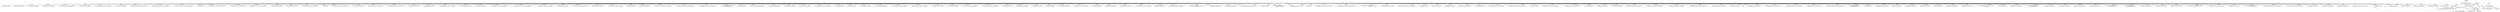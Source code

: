 digraph "0_ImageMagick_859084b4fd966ac007965c3d85caabccd8aee9b4@API" {
"1000157" [label="(Call,assert(image != (Image *) NULL))"];
"1000158" [label="(Call,image != (Image *) NULL)"];
"1000117" [label="(MethodParameterIn,Image *image)"];
"1000160" [label="(Call,(Image *) NULL)"];
"1000148" [label="(Call,(const ImageInfo *) NULL)"];
"1000224" [label="(Call,TransformImageColorspace(image,sRGBColorspace))"];
"1001267" [label="(Call,WriteBlobMSBShort(image,(unsigned short) bounds.bottom))"];
"1000668" [label="(Call,WriteBlobMSBShort(image,(unsigned short) frame_rectangle.left))"];
"1001258" [label="(Call,WriteBlobMSBShort(image,(unsigned short) bounds.left))"];
"1000597" [label="(Call,WriteBlobMSBShort(image,(unsigned short) size_rectangle.bottom))"];
"1000722" [label="(Call,WriteBlobMSBShort(image,(unsigned short)\n        (GetStringInfoLength(profile)+4)))"];
"1000745" [label="(Call,GetImageProfile(image,\"icc\"))"];
"1000118" [label="(Block,)"];
"1000810" [label="(Call,WriteBlobMSBShort(image,PictCropRegionOp))"];
"1001052" [label="(Call,WriteBlobMSBShort(image,0x0000))"];
"1000959" [label="(Call,WriteBlobMSBLong(image,0x00000000UL))"];
"1000166" [label="(Identifier,image)"];
"1000642" [label="(Call,WriteBlobMSBShort(image,0x0000))"];
"1000757" [label="(Call,WriteBlobMSBShort(image,0xa1))"];
"1000630" [label="(Call,WriteBlobMSBLong(image,0xFFFE0000UL))"];
"1001144" [label="(Call,WriteBlobMSBLong(image,0x87AC0001UL))"];
"1001697" [label="(Call,EncodeImage(image,scanline,(size_t) (row_bytes & 0x7FFF),\n            packed_scanline))"];
"1000815" [label="(Call,WriteBlobMSBShort(image,0xa))"];
"1001057" [label="(Call,WriteBlobMSBLong(image,0x00000000UL))"];
"1001462" [label="(Call,WriteBlobMSBShort(image,ScaleQuantumToShort(\n          image->colormap[i].green)))"];
"1000615" [label="(Call,WriteBlobMSBShort(image,PictVersion))"];
"1000805" [label="(Call,WriteBlobMSBLong(image,0x00000002UL))"];
"1001149" [label="(Call,WriteBlobMSBLong(image,0x0B466F74UL))"];
"1000201" [label="(Call,OpenBlob(image_info,image,WriteBinaryBlobMode,&image->exception))"];
"1001082" [label="(Call,WriteBlobMSBLong(image,0x00016170UL))"];
"1001450" [label="(Call,WriteBlobMSBShort(image,ScaleQuantumToShort(\n          image->colormap[i].red)))"];
"1000782" [label="(Call,WriteBlob(image,GetStringInfoLength(profile),\n        GetStringInfoDatum(profile)))"];
"1000974" [label="(Call,WriteBlobMSBLong(image,0x00010000UL))"];
"1001228" [label="(Call,WriteBlobMSBShort(image,PictPixmapOp))"];
"1000994" [label="(Call,WriteBlobMSBLong(image,0x40000000UL))"];
"1001654" [label="(Call,SetImageProgress(image,SaveImageTag,(MagickOffsetType) y,\n            image->rows))"];
"1001303" [label="(Call,WriteBlobMSBLong(image,(unsigned int) pixmap.pack_size))"];
"1001014" [label="(Call,WriteBlobMSBLong(image,0x00400000UL))"];
"1001474" [label="(Call,WriteBlobMSBShort(image,ScaleQuantumToShort(\n          image->colormap[i].blue)))"];
"1001549" [label="(Call,WriteBlobMSBShort(image,(unsigned short) destination_rectangle.right))"];
"1001756" [label="(Call,GetVirtualPixels(image,0,y,image->columns,1,&image->exception))"];
"1001221" [label="(Call,WriteBlobMSBShort(image,PictPICTOp))"];
"1000935" [label="(Call,WriteBlobMSBShort(image,PictJPEGOp))"];
"1000984" [label="(Call,WriteBlobMSBLong(image,0x00000000UL))"];
"1001102" [label="(Call,WriteBlobMSBShort(image,(unsigned short) image->columns))"];
"1000700" [label="(Call,GetImageProfile(image,\"iptc\"))"];
"1000732" [label="(Call,WriteBlobString(image,\"8BIM\"))"];
"1001935" [label="(Call,SeekBlob(image,512,SEEK_SET))"];
"1000969" [label="(Call,WriteBlobMSBLong(image,0x00000000UL))"];
"1001019" [label="(Call,WriteBlobMSBShort(image,0x0000))"];
"1001921" [label="(Call,WriteBlobByte(image,'\0'))"];
"1000885" [label="(Call,CloseBlob(image))"];
"1001097" [label="(Call,WriteBlobMSBShort(image,768))"];
"1000568" [label="(Call,WriteBlob(image,PictInfoSize,buffer))"];
"1001179" [label="(Call,WriteBlobMSBLong(image,0x00000000UL))"];
"1001443" [label="(Call,WriteBlobMSBShort(image,(unsigned short) i))"];
"1001376" [label="(Call,WriteBlobMSBLong(image,(unsigned int) pixmap.plane_bytes))"];
"1001004" [label="(Call,WriteBlobMSBLong(image,0x00000000UL))"];
"1000829" [label="(Call,WriteBlobMSBShort(image,(unsigned short) crop_rectangle.left))"];
"1000625" [label="(Call,WriteBlobMSBShort(image,PictInfoOp))"];
"1001326" [label="(Call,WriteBlobMSBShort(image,(unsigned short) (y_resolution+0.5)))"];
"1001531" [label="(Call,WriteBlobMSBShort(image,(unsigned short) destination_rectangle.left))"];
"1001358" [label="(Call,WriteBlobMSBShort(image,(unsigned short) pixmap.component_count))"];
"1000159" [label="(Identifier,image)"];
"1001206" [label="(Call,WriteBlobByte(image,'\0'))"];
"1000677" [label="(Call,WriteBlobMSBShort(image,(unsigned short) frame_rectangle.bottom))"];
"1001249" [label="(Call,WriteBlobMSBShort(image,(unsigned short) bounds.top))"];
"1000162" [label="(Identifier,NULL)"];
"1001486" [label="(Call,WriteBlobMSBShort(image,(unsigned short) source_rectangle.top))"];
"1000999" [label="(Call,WriteBlobMSBLong(image,0x00000000UL))"];
"1001062" [label="(Call,WriteBlobMSBLong(image,0x00566A70UL))"];
"1000157" [label="(Call,assert(image != (Image *) NULL))"];
"1000659" [label="(Call,WriteBlobMSBShort(image,(unsigned short) frame_rectangle.top))"];
"1001966" [label="(Call,CloseBlob(image))"];
"1000588" [label="(Call,WriteBlobMSBShort(image,(unsigned short) size_rectangle.left))"];
"1000954" [label="(Call,WriteBlobMSBLong(image,0x00010000UL))"];
"1001111" [label="(Call,WriteBlobMSBShort(image,(unsigned short) image->rows))"];
"1001418" [label="(Call,WriteBlobMSBShort(image,(unsigned short) (image->colors-1)))"];
"1000117" [label="(MethodParameterIn,Image *image)"];
"1000964" [label="(Call,WriteBlobMSBLong(image,0x00000000UL))"];
"1001009" [label="(Call,WriteBlobMSBLong(image,0x00000000UL))"];
"1000579" [label="(Call,WriteBlobMSBShort(image,(unsigned short) size_rectangle.top))"];
"1001174" [label="(Call,WriteBlobMSBLong(image,0x00000000UL))"];
"1001169" [label="(Call,WriteBlobMSBLong(image,0x00000000UL))"];
"1001495" [label="(Call,WriteBlobMSBShort(image,(unsigned short) source_rectangle.left))"];
"1001540" [label="(Call,WriteBlobMSBShort(image,(unsigned short) destination_rectangle.bottom))"];
"1001033" [label="(Call,WriteBlobMSBShort(image,(unsigned short) image->columns))"];
"1001159" [label="(Call,WriteBlobMSBLong(image,0x4A504547UL))"];
"1000148" [label="(Call,(const ImageInfo *) NULL)"];
"1000635" [label="(Call,WriteBlobMSBShort(image,(unsigned short) x_resolution))"];
"1001189" [label="(Call,WriteBlobMSBLong(image,0x0018FFFFUL))"];
"1001120" [label="(Call,WriteBlobMSBShort(image,(unsigned short) x_resolution))"];
"1001047" [label="(Call,WriteBlobMSBShort(image,768))"];
"1001072" [label="(Call,WriteBlobMSBLong(image,0x00000000UL))"];
"1000847" [label="(Call,WriteBlobMSBShort(image,(unsigned short) crop_rectangle.right))"];
"1001367" [label="(Call,WriteBlobMSBShort(image,(unsigned short) pixmap.component_size))"];
"1001349" [label="(Call,WriteBlobMSBShort(image,(unsigned short) pixmap.bits_per_pixel))"];
"1000737" [label="(Call,WriteBlob(image,GetStringInfoLength(profile),\n        GetStringInfoDatum(profile)))"];
"1001194" [label="(Call,WriteBlob(image,length,blob))"];
"1001132" [label="(Call,WriteBlobMSBShort(image,(unsigned short) y_resolution))"];
"1001092" [label="(Call,WriteBlobMSBLong(image,0x00000000UL))"];
"1001164" [label="(Call,WriteBlobMSBLong(image,0x00000000UL))"];
"1001184" [label="(Call,WriteBlobMSBLong(image,0x00000000UL))"];
"1001312" [label="(Call,WriteBlobMSBShort(image,(unsigned short) (x_resolution+0.5)))"];
"1001413" [label="(Call,WriteBlobMSBShort(image,0L))"];
"1000795" [label="(Call,WriteBlobMSBShort(image,0xe0))"];
"1000777" [label="(Call,WriteBlobMSBLong(image,0x00000000UL))"];
"1001926" [label="(Call,WriteBlobMSBShort(image,PictEndOfPictureOp))"];
"1001276" [label="(Call,WriteBlobMSBShort(image,(unsigned short) bounds.right))"];
"1001294" [label="(Call,WriteBlobMSBShort(image,(unsigned short) pixmap.pack_type))"];
"1000979" [label="(Call,WriteBlobMSBLong(image,0x00000000UL))"];
"1000695" [label="(Call,WriteBlobMSBLong(image,0x00000000L))"];
"1000647" [label="(Call,WriteBlobMSBShort(image,(unsigned short) y_resolution))"];
"1000606" [label="(Call,WriteBlobMSBShort(image,(unsigned short) size_rectangle.right))"];
"1000790" [label="(Call,WriteBlobMSBShort(image,0xa1))"];
"1001233" [label="(Call,WriteBlobMSBLong(image,(size_t) base_address))"];
"1000949" [label="(Call,WriteBlobMSBShort(image,0x0000))"];
"1000620" [label="(Call,WriteBlobMSBShort(image,0x02ff))"];
"1001154" [label="(Call,WriteBlobMSBLong(image,0x6F202D20UL))"];
"1000867" [label="(Call,CloneImage(image,0,0,MagickTrue,&image->exception))"];
"1000762" [label="(Call,WriteBlobMSBShort(image,0xe0))"];
"1001408" [label="(Call,WriteBlobMSBLong(image,0x00000000L))"];
"1000146" [label="(Call,image_info != (const ImageInfo *) NULL)"];
"1001067" [label="(Call,WriteBlobMSBLong(image,0x65670000UL))"];
"1001394" [label="(Call,WriteBlobMSBLong(image,(unsigned int) pixmap.reserved))"];
"1000490" [label="(Call,(unsigned char *) NULL)"];
"1000654" [label="(Call,WriteBlobMSBShort(image,0x0000))"];
"1000158" [label="(Call,image != (Image *) NULL)"];
"1001970" [label="(MethodReturn,static MagickBooleanType)"];
"1001024" [label="(Call,WriteBlobMSBShort(image,(unsigned short) image->rows))"];
"1001634" [label="(Call,EncodeImage(image,scanline,(size_t) (row_bytes & 0x7FFF),\n        packed_scanline))"];
"1001139" [label="(Call,WriteBlobMSBLong(image,0x00000000UL))"];
"1000989" [label="(Call,WriteBlobMSBLong(image,0x00000000UL))"];
"1001340" [label="(Call,WriteBlobMSBShort(image,(unsigned short) pixmap.pixel_type))"];
"1000574" [label="(Call,WriteBlobMSBShort(image,0))"];
"1000767" [label="(Call,WriteBlobMSBShort(image,(unsigned short)\n        (GetStringInfoLength(profile)+4)))"];
"1000940" [label="(Call,WriteBlobMSBLong(image,(unsigned int) length+154))"];
"1001931" [label="(Call,TellBlob(image))"];
"1001240" [label="(Call,WriteBlobMSBShort(image,(unsigned short) (row_bytes | 0x8000)))"];
"1001522" [label="(Call,WriteBlobMSBShort(image,(unsigned short) destination_rectangle.top))"];
"1001899" [label="(Call,SetImageProgress(image,SaveImageTag,(MagickOffsetType) y,\n                image->rows))"];
"1001087" [label="(Call,WriteBlobMSBLong(image,0x706C0000UL))"];
"1001504" [label="(Call,WriteBlobMSBShort(image,(unsigned short) source_rectangle.bottom))"];
"1000800" [label="(Call,WriteBlobMSBShort(image,4))"];
"1001127" [label="(Call,WriteBlobMSBShort(image,0x0000))"];
"1000150" [label="(Identifier,NULL)"];
"1001042" [label="(Call,WriteBlobMSBShort(image,0x0000))"];
"1001941" [label="(Call,WriteBlobMSBShort(image,(unsigned short) offset))"];
"1000712" [label="(Call,WriteBlobMSBShort(image,0xa1))"];
"1001285" [label="(Call,WriteBlobMSBShort(image,(unsigned short) pixmap.version))"];
"1000686" [label="(Call,WriteBlobMSBShort(image,(unsigned short) frame_rectangle.right))"];
"1001607" [label="(Call,GetVirtualIndexQueue(image))"];
"1001586" [label="(Call,GetVirtualPixels(image,0,y,image->columns,1,&image->exception))"];
"1001883" [label="(Call,EncodeImage(image,scanline,bytes_per_line,packed_scanline))"];
"1000717" [label="(Call,WriteBlobMSBShort(image,0x1f2))"];
"1001077" [label="(Call,WriteBlobMSBLong(image,0x00000001UL))"];
"1001321" [label="(Call,WriteBlobMSBShort(image,0x0000))"];
"1001558" [label="(Call,WriteBlobMSBShort(image,(unsigned short) transfer_mode))"];
"1001513" [label="(Call,WriteBlobMSBShort(image,(unsigned short) source_rectangle.right))"];
"1000820" [label="(Call,WriteBlobMSBShort(image,(unsigned short) crop_rectangle.top))"];
"1000838" [label="(Call,WriteBlobMSBShort(image,(unsigned short) crop_rectangle.bottom))"];
"1001385" [label="(Call,WriteBlobMSBLong(image,(unsigned int) pixmap.table))"];
"1000160" [label="(Call,(Image *) NULL)"];
"1001335" [label="(Call,WriteBlobMSBShort(image,0x0000))"];
"1000157" -> "1000118"  [label="AST: "];
"1000157" -> "1000158"  [label="CFG: "];
"1000158" -> "1000157"  [label="AST: "];
"1000166" -> "1000157"  [label="CFG: "];
"1000157" -> "1001970"  [label="DDG: assert(image != (Image *) NULL)"];
"1000157" -> "1001970"  [label="DDG: image != (Image *) NULL"];
"1000158" -> "1000157"  [label="DDG: image"];
"1000158" -> "1000157"  [label="DDG: (Image *) NULL"];
"1000158" -> "1000160"  [label="CFG: "];
"1000159" -> "1000158"  [label="AST: "];
"1000160" -> "1000158"  [label="AST: "];
"1000158" -> "1001970"  [label="DDG: (Image *) NULL"];
"1000117" -> "1000158"  [label="DDG: image"];
"1000160" -> "1000158"  [label="DDG: NULL"];
"1000158" -> "1000201"  [label="DDG: image"];
"1000117" -> "1000115"  [label="AST: "];
"1000117" -> "1001970"  [label="DDG: image"];
"1000117" -> "1000201"  [label="DDG: image"];
"1000117" -> "1000224"  [label="DDG: image"];
"1000117" -> "1000568"  [label="DDG: image"];
"1000117" -> "1000574"  [label="DDG: image"];
"1000117" -> "1000579"  [label="DDG: image"];
"1000117" -> "1000588"  [label="DDG: image"];
"1000117" -> "1000597"  [label="DDG: image"];
"1000117" -> "1000606"  [label="DDG: image"];
"1000117" -> "1000615"  [label="DDG: image"];
"1000117" -> "1000620"  [label="DDG: image"];
"1000117" -> "1000625"  [label="DDG: image"];
"1000117" -> "1000630"  [label="DDG: image"];
"1000117" -> "1000635"  [label="DDG: image"];
"1000117" -> "1000642"  [label="DDG: image"];
"1000117" -> "1000647"  [label="DDG: image"];
"1000117" -> "1000654"  [label="DDG: image"];
"1000117" -> "1000659"  [label="DDG: image"];
"1000117" -> "1000668"  [label="DDG: image"];
"1000117" -> "1000677"  [label="DDG: image"];
"1000117" -> "1000686"  [label="DDG: image"];
"1000117" -> "1000695"  [label="DDG: image"];
"1000117" -> "1000700"  [label="DDG: image"];
"1000117" -> "1000712"  [label="DDG: image"];
"1000117" -> "1000717"  [label="DDG: image"];
"1000117" -> "1000722"  [label="DDG: image"];
"1000117" -> "1000732"  [label="DDG: image"];
"1000117" -> "1000737"  [label="DDG: image"];
"1000117" -> "1000745"  [label="DDG: image"];
"1000117" -> "1000757"  [label="DDG: image"];
"1000117" -> "1000762"  [label="DDG: image"];
"1000117" -> "1000767"  [label="DDG: image"];
"1000117" -> "1000777"  [label="DDG: image"];
"1000117" -> "1000782"  [label="DDG: image"];
"1000117" -> "1000790"  [label="DDG: image"];
"1000117" -> "1000795"  [label="DDG: image"];
"1000117" -> "1000800"  [label="DDG: image"];
"1000117" -> "1000805"  [label="DDG: image"];
"1000117" -> "1000810"  [label="DDG: image"];
"1000117" -> "1000815"  [label="DDG: image"];
"1000117" -> "1000820"  [label="DDG: image"];
"1000117" -> "1000829"  [label="DDG: image"];
"1000117" -> "1000838"  [label="DDG: image"];
"1000117" -> "1000847"  [label="DDG: image"];
"1000117" -> "1000867"  [label="DDG: image"];
"1000117" -> "1000885"  [label="DDG: image"];
"1000117" -> "1000935"  [label="DDG: image"];
"1000117" -> "1000940"  [label="DDG: image"];
"1000117" -> "1000949"  [label="DDG: image"];
"1000117" -> "1000954"  [label="DDG: image"];
"1000117" -> "1000959"  [label="DDG: image"];
"1000117" -> "1000964"  [label="DDG: image"];
"1000117" -> "1000969"  [label="DDG: image"];
"1000117" -> "1000974"  [label="DDG: image"];
"1000117" -> "1000979"  [label="DDG: image"];
"1000117" -> "1000984"  [label="DDG: image"];
"1000117" -> "1000989"  [label="DDG: image"];
"1000117" -> "1000994"  [label="DDG: image"];
"1000117" -> "1000999"  [label="DDG: image"];
"1000117" -> "1001004"  [label="DDG: image"];
"1000117" -> "1001009"  [label="DDG: image"];
"1000117" -> "1001014"  [label="DDG: image"];
"1000117" -> "1001019"  [label="DDG: image"];
"1000117" -> "1001024"  [label="DDG: image"];
"1000117" -> "1001033"  [label="DDG: image"];
"1000117" -> "1001042"  [label="DDG: image"];
"1000117" -> "1001047"  [label="DDG: image"];
"1000117" -> "1001052"  [label="DDG: image"];
"1000117" -> "1001057"  [label="DDG: image"];
"1000117" -> "1001062"  [label="DDG: image"];
"1000117" -> "1001067"  [label="DDG: image"];
"1000117" -> "1001072"  [label="DDG: image"];
"1000117" -> "1001077"  [label="DDG: image"];
"1000117" -> "1001082"  [label="DDG: image"];
"1000117" -> "1001087"  [label="DDG: image"];
"1000117" -> "1001092"  [label="DDG: image"];
"1000117" -> "1001097"  [label="DDG: image"];
"1000117" -> "1001102"  [label="DDG: image"];
"1000117" -> "1001111"  [label="DDG: image"];
"1000117" -> "1001120"  [label="DDG: image"];
"1000117" -> "1001127"  [label="DDG: image"];
"1000117" -> "1001132"  [label="DDG: image"];
"1000117" -> "1001139"  [label="DDG: image"];
"1000117" -> "1001144"  [label="DDG: image"];
"1000117" -> "1001149"  [label="DDG: image"];
"1000117" -> "1001154"  [label="DDG: image"];
"1000117" -> "1001159"  [label="DDG: image"];
"1000117" -> "1001164"  [label="DDG: image"];
"1000117" -> "1001169"  [label="DDG: image"];
"1000117" -> "1001174"  [label="DDG: image"];
"1000117" -> "1001179"  [label="DDG: image"];
"1000117" -> "1001184"  [label="DDG: image"];
"1000117" -> "1001189"  [label="DDG: image"];
"1000117" -> "1001194"  [label="DDG: image"];
"1000117" -> "1001206"  [label="DDG: image"];
"1000117" -> "1001221"  [label="DDG: image"];
"1000117" -> "1001228"  [label="DDG: image"];
"1000117" -> "1001233"  [label="DDG: image"];
"1000117" -> "1001240"  [label="DDG: image"];
"1000117" -> "1001249"  [label="DDG: image"];
"1000117" -> "1001258"  [label="DDG: image"];
"1000117" -> "1001267"  [label="DDG: image"];
"1000117" -> "1001276"  [label="DDG: image"];
"1000117" -> "1001285"  [label="DDG: image"];
"1000117" -> "1001294"  [label="DDG: image"];
"1000117" -> "1001303"  [label="DDG: image"];
"1000117" -> "1001312"  [label="DDG: image"];
"1000117" -> "1001321"  [label="DDG: image"];
"1000117" -> "1001326"  [label="DDG: image"];
"1000117" -> "1001335"  [label="DDG: image"];
"1000117" -> "1001340"  [label="DDG: image"];
"1000117" -> "1001349"  [label="DDG: image"];
"1000117" -> "1001358"  [label="DDG: image"];
"1000117" -> "1001367"  [label="DDG: image"];
"1000117" -> "1001376"  [label="DDG: image"];
"1000117" -> "1001385"  [label="DDG: image"];
"1000117" -> "1001394"  [label="DDG: image"];
"1000117" -> "1001408"  [label="DDG: image"];
"1000117" -> "1001413"  [label="DDG: image"];
"1000117" -> "1001418"  [label="DDG: image"];
"1000117" -> "1001443"  [label="DDG: image"];
"1000117" -> "1001450"  [label="DDG: image"];
"1000117" -> "1001462"  [label="DDG: image"];
"1000117" -> "1001474"  [label="DDG: image"];
"1000117" -> "1001486"  [label="DDG: image"];
"1000117" -> "1001495"  [label="DDG: image"];
"1000117" -> "1001504"  [label="DDG: image"];
"1000117" -> "1001513"  [label="DDG: image"];
"1000117" -> "1001522"  [label="DDG: image"];
"1000117" -> "1001531"  [label="DDG: image"];
"1000117" -> "1001540"  [label="DDG: image"];
"1000117" -> "1001549"  [label="DDG: image"];
"1000117" -> "1001558"  [label="DDG: image"];
"1000117" -> "1001586"  [label="DDG: image"];
"1000117" -> "1001607"  [label="DDG: image"];
"1000117" -> "1001634"  [label="DDG: image"];
"1000117" -> "1001654"  [label="DDG: image"];
"1000117" -> "1001697"  [label="DDG: image"];
"1000117" -> "1001756"  [label="DDG: image"];
"1000117" -> "1001883"  [label="DDG: image"];
"1000117" -> "1001899"  [label="DDG: image"];
"1000117" -> "1001921"  [label="DDG: image"];
"1000117" -> "1001926"  [label="DDG: image"];
"1000117" -> "1001931"  [label="DDG: image"];
"1000117" -> "1001935"  [label="DDG: image"];
"1000117" -> "1001941"  [label="DDG: image"];
"1000117" -> "1001966"  [label="DDG: image"];
"1000160" -> "1000162"  [label="CFG: "];
"1000161" -> "1000160"  [label="AST: "];
"1000162" -> "1000160"  [label="AST: "];
"1000160" -> "1001970"  [label="DDG: NULL"];
"1000148" -> "1000160"  [label="DDG: NULL"];
"1000160" -> "1000490"  [label="DDG: NULL"];
"1000148" -> "1000146"  [label="AST: "];
"1000148" -> "1000150"  [label="CFG: "];
"1000149" -> "1000148"  [label="AST: "];
"1000150" -> "1000148"  [label="AST: "];
"1000146" -> "1000148"  [label="CFG: "];
"1000148" -> "1000146"  [label="DDG: NULL"];
}
